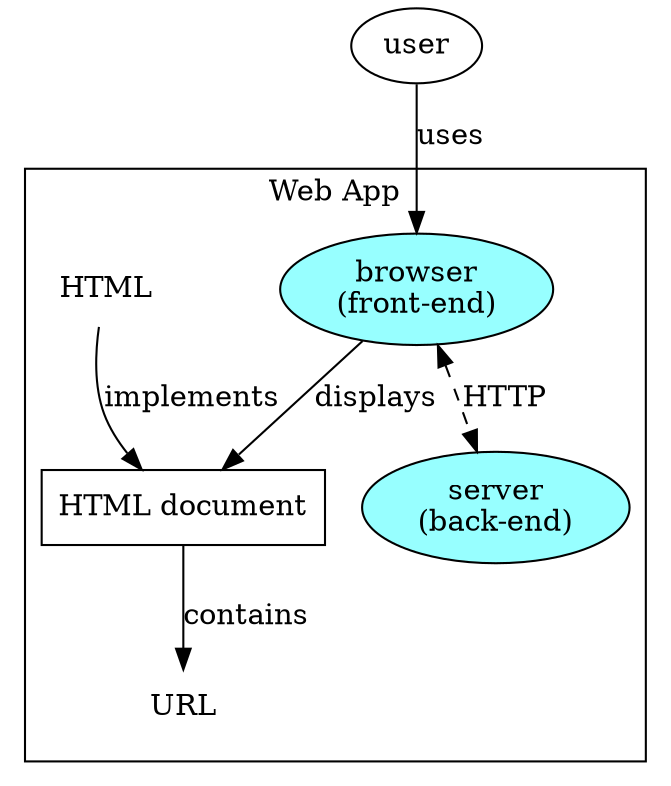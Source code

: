 digraph {

  // Nodes definition

  browser [fillcolor="darkslategray1"; label="browser\n(front-end)"; style="filled"]
  html [label="HTML"; shape=plaintext]
  server [fillcolor="darkslategray1"; label="server\n(back-end)"; style="filled"]
  url [label="URL"; shape=plaintext]
  webpage [label="HTML document"; shape="rect"]

  // Graphs

  subgraph cluster_system{

    graph [label="Web App"];

    browser -> server [dir=both; label="HTTP"; style="dashed"];
    browser -> webpage [label="displays"];
    webpage -> url [label="contains"];
    html -> webpage [label="implements"];
  }

  user -> browser [label="uses"];

} 